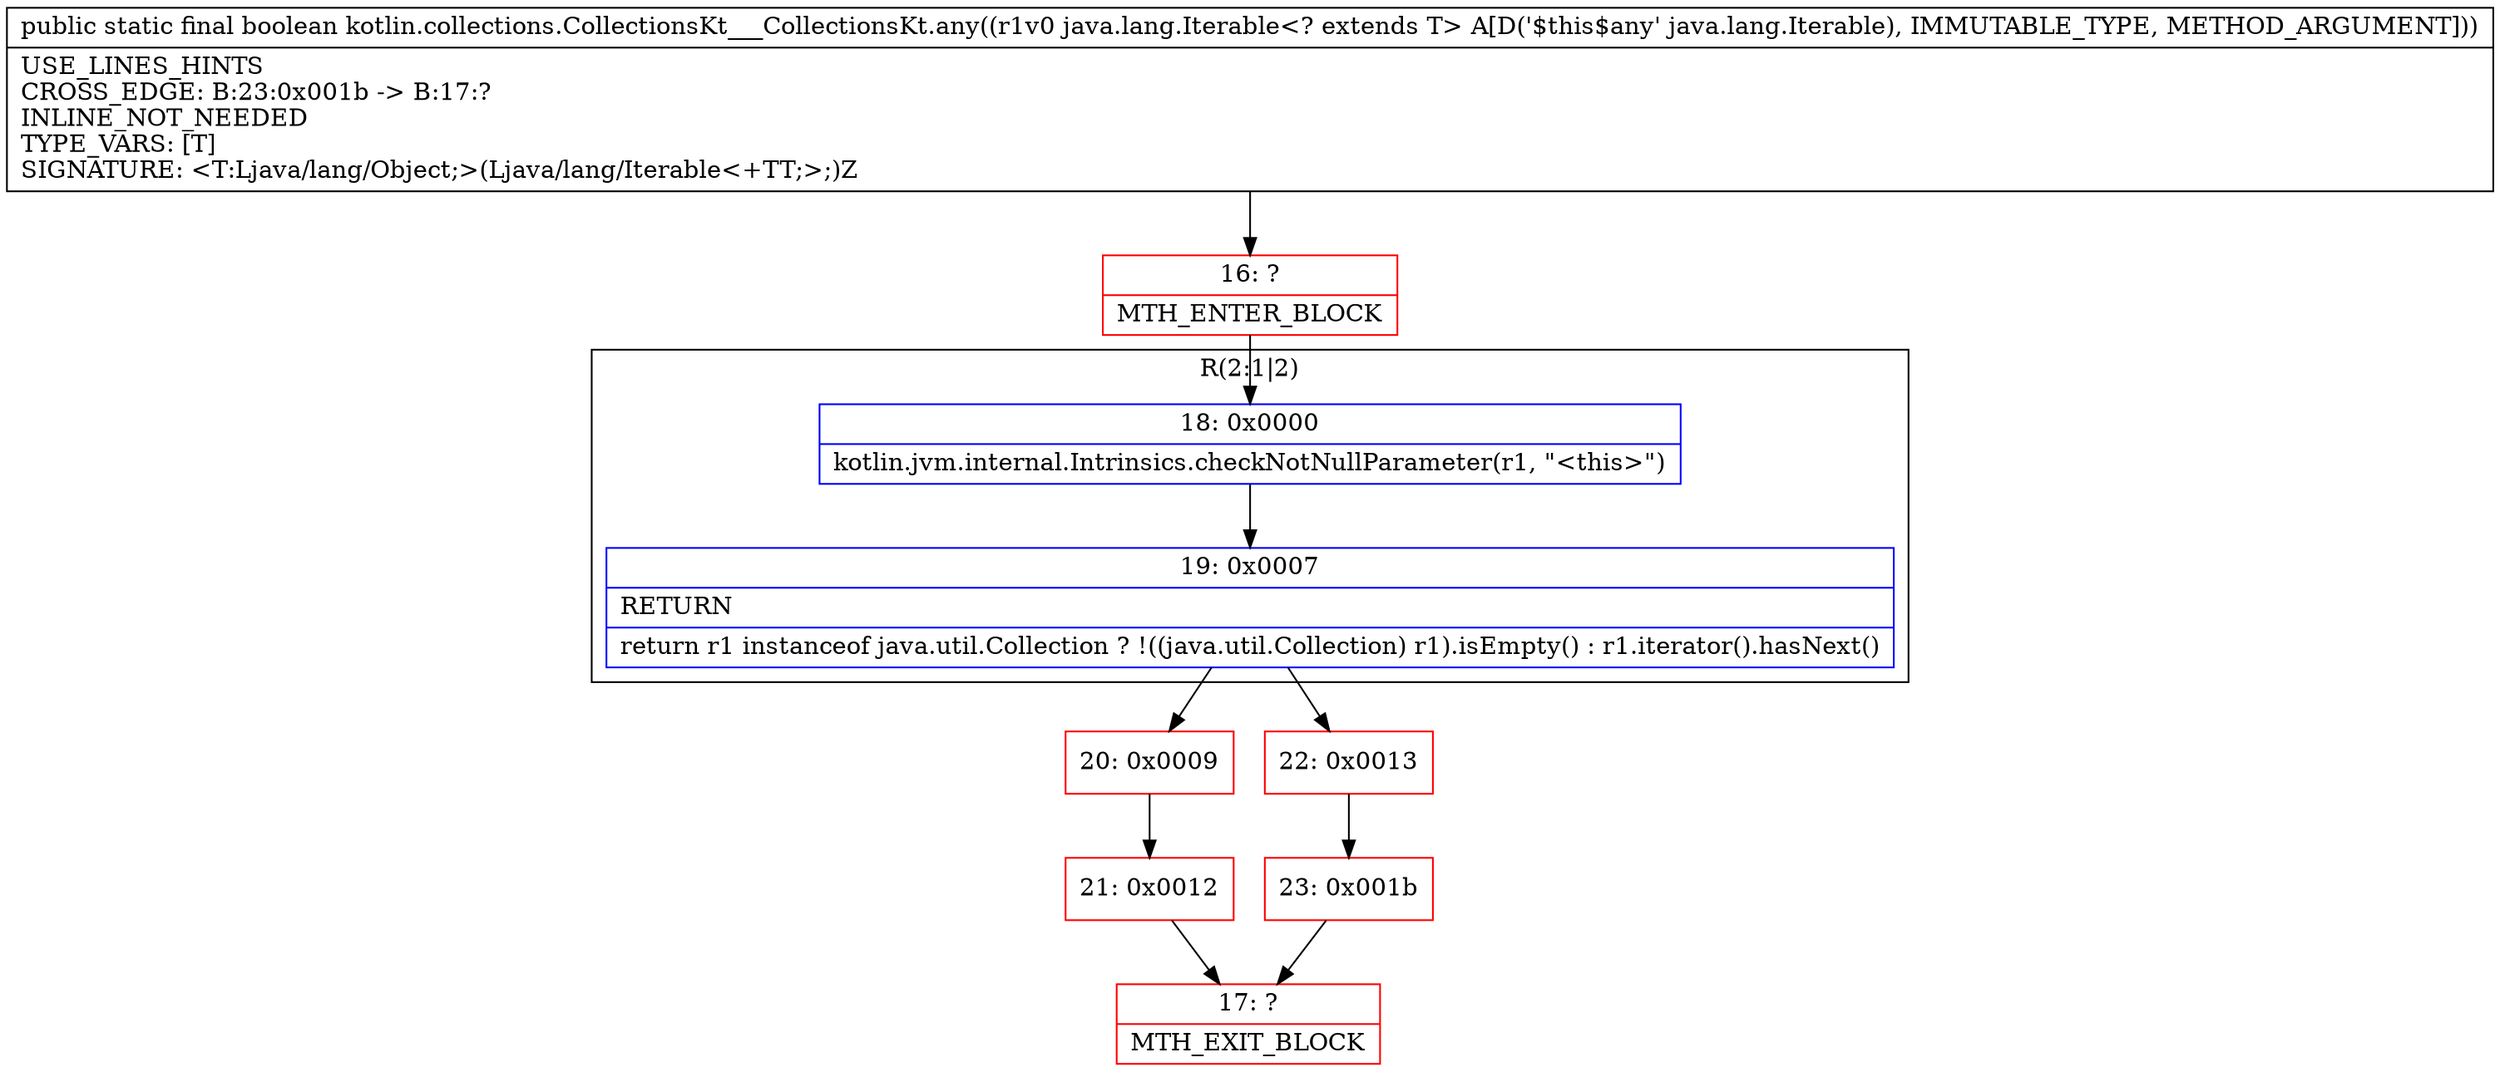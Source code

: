 digraph "CFG forkotlin.collections.CollectionsKt___CollectionsKt.any(Ljava\/lang\/Iterable;)Z" {
subgraph cluster_Region_1958490200 {
label = "R(2:1|2)";
node [shape=record,color=blue];
Node_18 [shape=record,label="{18\:\ 0x0000|kotlin.jvm.internal.Intrinsics.checkNotNullParameter(r1, \"\<this\>\")\l}"];
Node_19 [shape=record,label="{19\:\ 0x0007|RETURN\l|return r1 instanceof java.util.Collection ? !((java.util.Collection) r1).isEmpty() : r1.iterator().hasNext()\l}"];
}
Node_16 [shape=record,color=red,label="{16\:\ ?|MTH_ENTER_BLOCK\l}"];
Node_20 [shape=record,color=red,label="{20\:\ 0x0009}"];
Node_21 [shape=record,color=red,label="{21\:\ 0x0012}"];
Node_17 [shape=record,color=red,label="{17\:\ ?|MTH_EXIT_BLOCK\l}"];
Node_22 [shape=record,color=red,label="{22\:\ 0x0013}"];
Node_23 [shape=record,color=red,label="{23\:\ 0x001b}"];
MethodNode[shape=record,label="{public static final boolean kotlin.collections.CollectionsKt___CollectionsKt.any((r1v0 java.lang.Iterable\<? extends T\> A[D('$this$any' java.lang.Iterable), IMMUTABLE_TYPE, METHOD_ARGUMENT]))  | USE_LINES_HINTS\lCROSS_EDGE: B:23:0x001b \-\> B:17:?\lINLINE_NOT_NEEDED\lTYPE_VARS: [T]\lSIGNATURE: \<T:Ljava\/lang\/Object;\>(Ljava\/lang\/Iterable\<+TT;\>;)Z\l}"];
MethodNode -> Node_16;Node_18 -> Node_19;
Node_19 -> Node_20;
Node_19 -> Node_22;
Node_16 -> Node_18;
Node_20 -> Node_21;
Node_21 -> Node_17;
Node_22 -> Node_23;
Node_23 -> Node_17;
}

